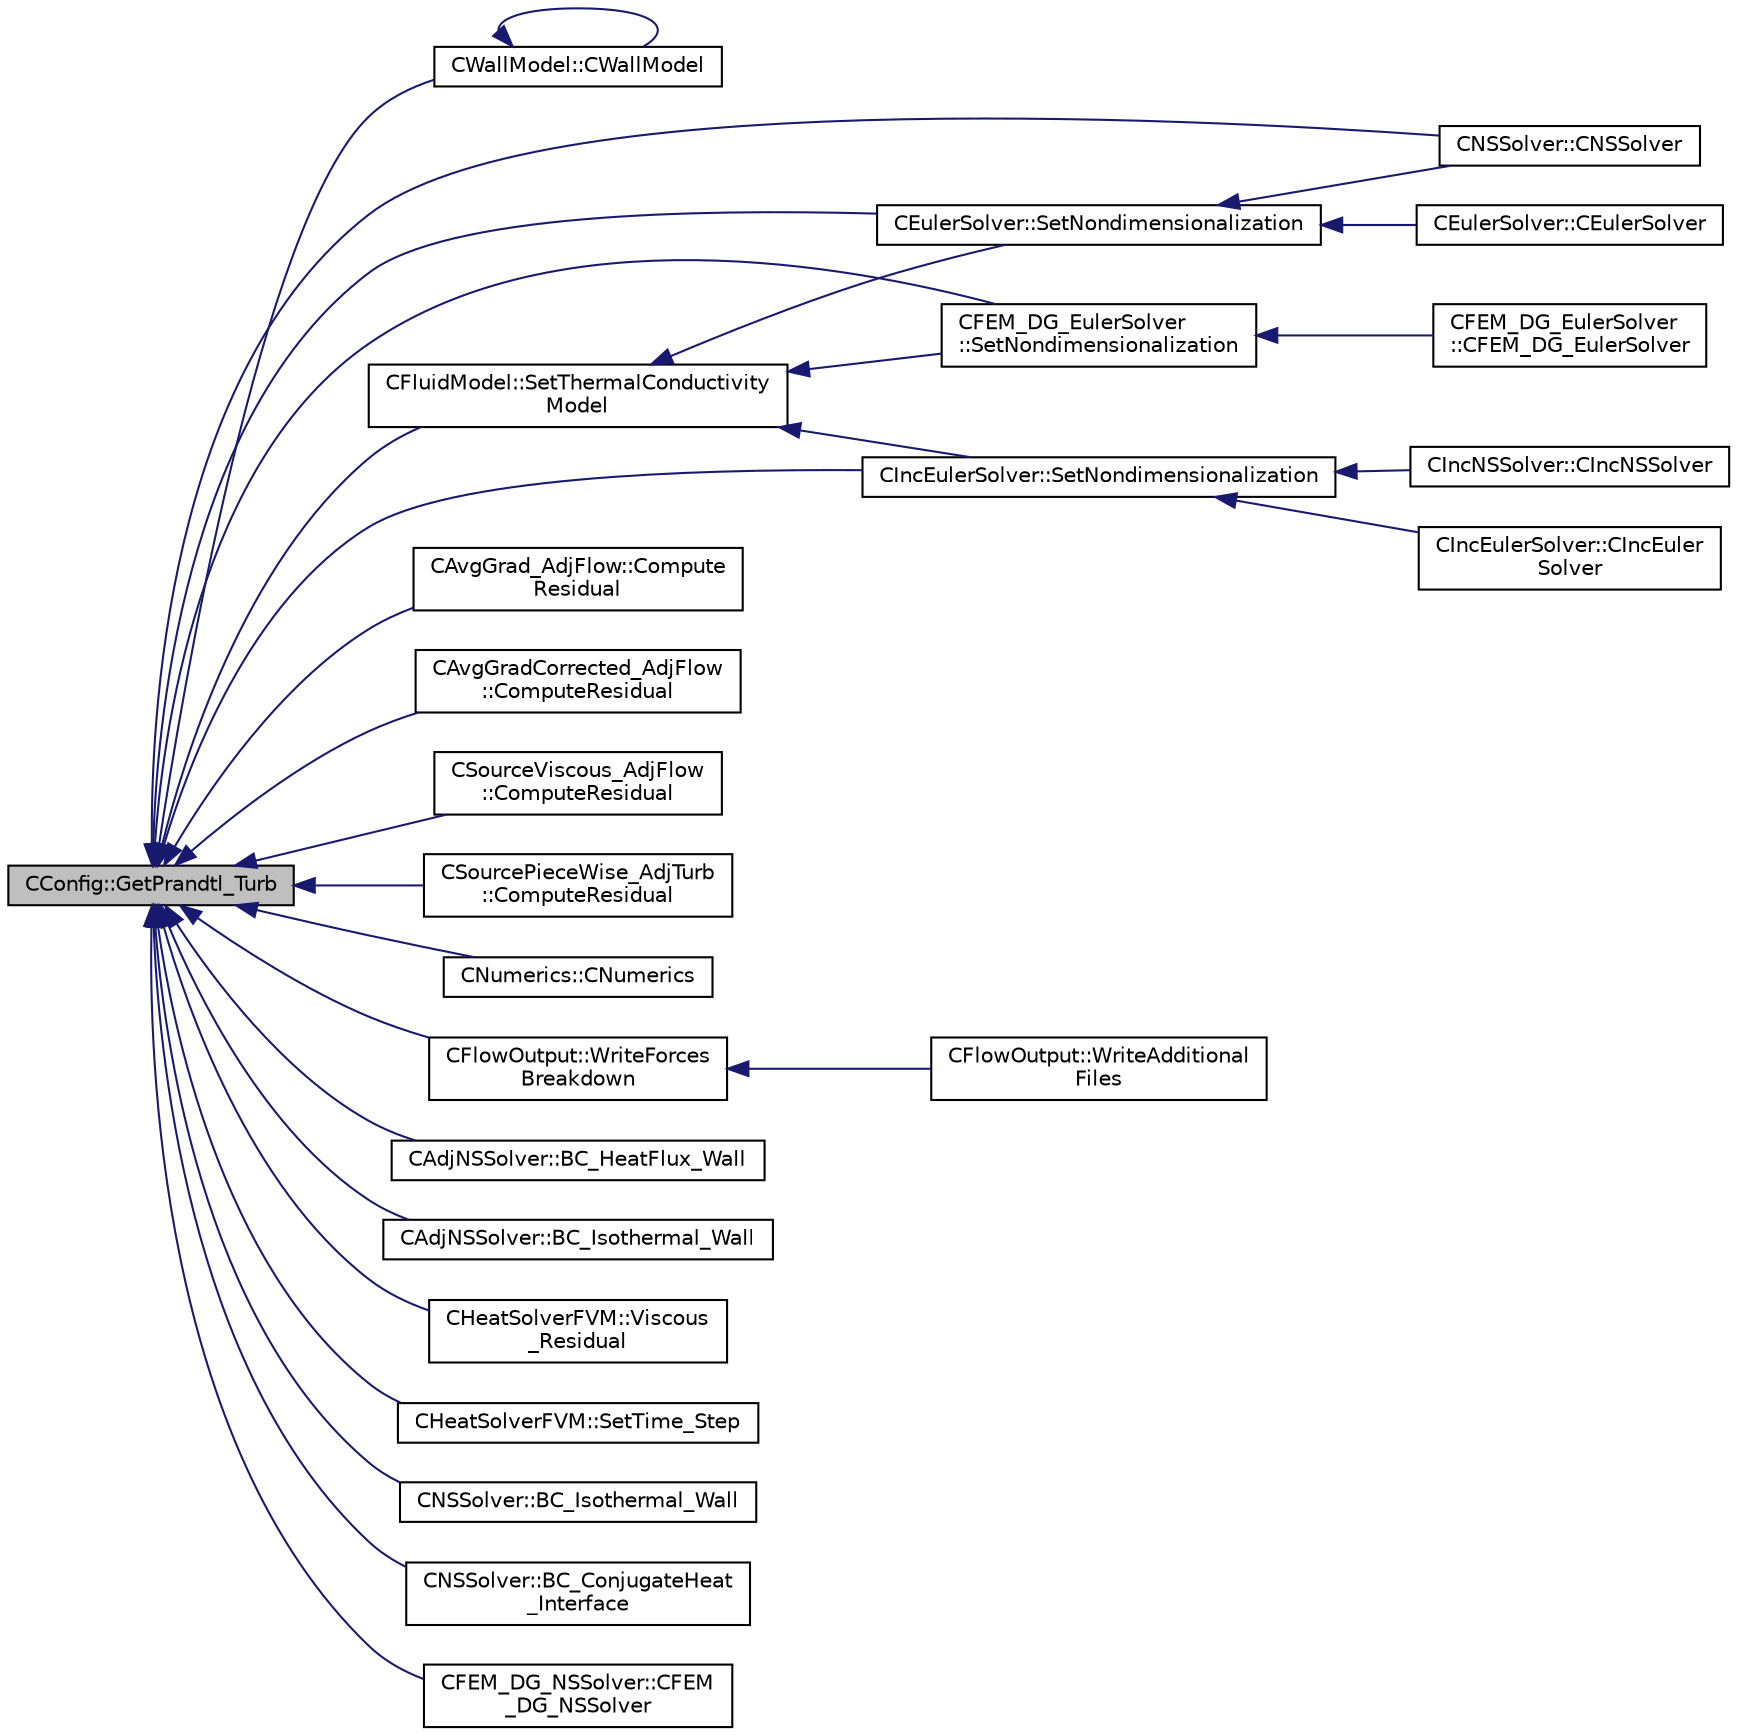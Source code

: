 digraph "CConfig::GetPrandtl_Turb"
{
  edge [fontname="Helvetica",fontsize="10",labelfontname="Helvetica",labelfontsize="10"];
  node [fontname="Helvetica",fontsize="10",shape=record];
  rankdir="LR";
  Node10474 [label="CConfig::GetPrandtl_Turb",height=0.2,width=0.4,color="black", fillcolor="grey75", style="filled", fontcolor="black"];
  Node10474 -> Node10475 [dir="back",color="midnightblue",fontsize="10",style="solid",fontname="Helvetica"];
  Node10475 [label="CWallModel::CWallModel",height=0.2,width=0.4,color="black", fillcolor="white", style="filled",URL="$class_c_wall_model.html#a10e2ac8c054da773362d99997a80af8b",tooltip="Constructor of the class. "];
  Node10475 -> Node10475 [dir="back",color="midnightblue",fontsize="10",style="solid",fontname="Helvetica"];
  Node10474 -> Node10476 [dir="back",color="midnightblue",fontsize="10",style="solid",fontname="Helvetica"];
  Node10476 [label="CFluidModel::SetThermalConductivity\lModel",height=0.2,width=0.4,color="black", fillcolor="white", style="filled",URL="$class_c_fluid_model.html#af21d9b7b51689e064184eb7b09ae639a",tooltip="Set thermal conductivity model. "];
  Node10476 -> Node10477 [dir="back",color="midnightblue",fontsize="10",style="solid",fontname="Helvetica"];
  Node10477 [label="CEulerSolver::SetNondimensionalization",height=0.2,width=0.4,color="black", fillcolor="white", style="filled",URL="$class_c_euler_solver.html#a1c633d6e77fefb2e76308e2ba0af0c2c",tooltip="Set the solver nondimensionalization. "];
  Node10477 -> Node10478 [dir="back",color="midnightblue",fontsize="10",style="solid",fontname="Helvetica"];
  Node10478 [label="CEulerSolver::CEulerSolver",height=0.2,width=0.4,color="black", fillcolor="white", style="filled",URL="$class_c_euler_solver.html#ae1e74218b4e943111b100d7ddcbd4db9"];
  Node10477 -> Node10479 [dir="back",color="midnightblue",fontsize="10",style="solid",fontname="Helvetica"];
  Node10479 [label="CNSSolver::CNSSolver",height=0.2,width=0.4,color="black", fillcolor="white", style="filled",URL="$class_c_n_s_solver.html#a2a8ad49c42b4546696e631cf44b7788b"];
  Node10476 -> Node10480 [dir="back",color="midnightblue",fontsize="10",style="solid",fontname="Helvetica"];
  Node10480 [label="CFEM_DG_EulerSolver\l::SetNondimensionalization",height=0.2,width=0.4,color="black", fillcolor="white", style="filled",URL="$class_c_f_e_m___d_g___euler_solver.html#a31316dc2fe564329d9bb372961b10a3a",tooltip="Set the fluid solver nondimensionalization. "];
  Node10480 -> Node10481 [dir="back",color="midnightblue",fontsize="10",style="solid",fontname="Helvetica"];
  Node10481 [label="CFEM_DG_EulerSolver\l::CFEM_DG_EulerSolver",height=0.2,width=0.4,color="black", fillcolor="white", style="filled",URL="$class_c_f_e_m___d_g___euler_solver.html#a70d30ef9e7cd7620d54ec73f4b1ed28c"];
  Node10476 -> Node10482 [dir="back",color="midnightblue",fontsize="10",style="solid",fontname="Helvetica"];
  Node10482 [label="CIncEulerSolver::SetNondimensionalization",height=0.2,width=0.4,color="black", fillcolor="white", style="filled",URL="$class_c_inc_euler_solver.html#a2cffaa24417cb3803d36d38b3874d6d0",tooltip="Set the solver nondimensionalization. "];
  Node10482 -> Node10483 [dir="back",color="midnightblue",fontsize="10",style="solid",fontname="Helvetica"];
  Node10483 [label="CIncEulerSolver::CIncEuler\lSolver",height=0.2,width=0.4,color="black", fillcolor="white", style="filled",URL="$class_c_inc_euler_solver.html#a91f644b8f9a00215bac5bcd31dfc06d8"];
  Node10482 -> Node10484 [dir="back",color="midnightblue",fontsize="10",style="solid",fontname="Helvetica"];
  Node10484 [label="CIncNSSolver::CIncNSSolver",height=0.2,width=0.4,color="black", fillcolor="white", style="filled",URL="$class_c_inc_n_s_solver.html#a82152ac7e91fb1c5c073d98a1f08e2aa"];
  Node10474 -> Node10485 [dir="back",color="midnightblue",fontsize="10",style="solid",fontname="Helvetica"];
  Node10485 [label="CAvgGrad_AdjFlow::Compute\lResidual",height=0.2,width=0.4,color="black", fillcolor="white", style="filled",URL="$class_c_avg_grad___adj_flow.html#a1d5a77fc9a2ec260fd78e409ae2aa4f7",tooltip="Residual computation. "];
  Node10474 -> Node10486 [dir="back",color="midnightblue",fontsize="10",style="solid",fontname="Helvetica"];
  Node10486 [label="CAvgGradCorrected_AdjFlow\l::ComputeResidual",height=0.2,width=0.4,color="black", fillcolor="white", style="filled",URL="$class_c_avg_grad_corrected___adj_flow.html#a52b26be17d16bfb4cac27db48b9ff554",tooltip="Compute the adjoint flow viscous residual in a non-conservative way using an average of gradients and..."];
  Node10474 -> Node10487 [dir="back",color="midnightblue",fontsize="10",style="solid",fontname="Helvetica"];
  Node10487 [label="CSourceViscous_AdjFlow\l::ComputeResidual",height=0.2,width=0.4,color="black", fillcolor="white", style="filled",URL="$class_c_source_viscous___adj_flow.html#a7f5b6df7687dbcc0f78ae57c853c6465",tooltip="Source term integration of the flow adjoint equation. "];
  Node10474 -> Node10488 [dir="back",color="midnightblue",fontsize="10",style="solid",fontname="Helvetica"];
  Node10488 [label="CSourcePieceWise_AdjTurb\l::ComputeResidual",height=0.2,width=0.4,color="black", fillcolor="white", style="filled",URL="$class_c_source_piece_wise___adj_turb.html#aa05da39768b27c31284576862b49259c",tooltip="Source term integration of the adjoint turbulence equation. "];
  Node10474 -> Node10489 [dir="back",color="midnightblue",fontsize="10",style="solid",fontname="Helvetica"];
  Node10489 [label="CNumerics::CNumerics",height=0.2,width=0.4,color="black", fillcolor="white", style="filled",URL="$class_c_numerics.html#a82c64006b78513ee4a3ec0d1cdfab6af"];
  Node10474 -> Node10490 [dir="back",color="midnightblue",fontsize="10",style="solid",fontname="Helvetica"];
  Node10490 [label="CFlowOutput::WriteForces\lBreakdown",height=0.2,width=0.4,color="black", fillcolor="white", style="filled",URL="$class_c_flow_output.html#afacedef2006aa6fcf8c9a312b5f4430c",tooltip="Write the forces breakdown file. "];
  Node10490 -> Node10491 [dir="back",color="midnightblue",fontsize="10",style="solid",fontname="Helvetica"];
  Node10491 [label="CFlowOutput::WriteAdditional\lFiles",height=0.2,width=0.4,color="black", fillcolor="white", style="filled",URL="$class_c_flow_output.html#aaac3fb7b2575967b157c306065ab1ea8",tooltip="Write any additional files defined for the current solver. "];
  Node10474 -> Node10492 [dir="back",color="midnightblue",fontsize="10",style="solid",fontname="Helvetica"];
  Node10492 [label="CAdjNSSolver::BC_HeatFlux_Wall",height=0.2,width=0.4,color="black", fillcolor="white", style="filled",URL="$class_c_adj_n_s_solver.html#a1a251c98efda4a84d7cd7751cc032113",tooltip="Impose via the residual or brute force the Navier-Stokes adjoint boundary condition (heat flux)..."];
  Node10474 -> Node10493 [dir="back",color="midnightblue",fontsize="10",style="solid",fontname="Helvetica"];
  Node10493 [label="CAdjNSSolver::BC_Isothermal_Wall",height=0.2,width=0.4,color="black", fillcolor="white", style="filled",URL="$class_c_adj_n_s_solver.html#a20cd2fa256386da7791e11f40b701003",tooltip="Impose via the residual or brute force the Navier-Stokes adjoint boundary condition (heat flux)..."];
  Node10474 -> Node10494 [dir="back",color="midnightblue",fontsize="10",style="solid",fontname="Helvetica"];
  Node10494 [label="CHeatSolverFVM::Viscous\l_Residual",height=0.2,width=0.4,color="black", fillcolor="white", style="filled",URL="$class_c_heat_solver_f_v_m.html#a860d3e08f75f173ce401f90d27649ba2",tooltip="Compute the viscous residuals for the turbulent equation. "];
  Node10474 -> Node10495 [dir="back",color="midnightblue",fontsize="10",style="solid",fontname="Helvetica"];
  Node10495 [label="CHeatSolverFVM::SetTime_Step",height=0.2,width=0.4,color="black", fillcolor="white", style="filled",URL="$class_c_heat_solver_f_v_m.html#a5d2dc86ae38a3f979cfce8bf7bccdaa8",tooltip="A virtual member. "];
  Node10474 -> Node10477 [dir="back",color="midnightblue",fontsize="10",style="solid",fontname="Helvetica"];
  Node10474 -> Node10479 [dir="back",color="midnightblue",fontsize="10",style="solid",fontname="Helvetica"];
  Node10474 -> Node10496 [dir="back",color="midnightblue",fontsize="10",style="solid",fontname="Helvetica"];
  Node10496 [label="CNSSolver::BC_Isothermal_Wall",height=0.2,width=0.4,color="black", fillcolor="white", style="filled",URL="$class_c_n_s_solver.html#acc95e1ac60fd8a27a8e44d1015c7deba",tooltip="Impose the Navier-Stokes boundary condition (strong). "];
  Node10474 -> Node10497 [dir="back",color="midnightblue",fontsize="10",style="solid",fontname="Helvetica"];
  Node10497 [label="CNSSolver::BC_ConjugateHeat\l_Interface",height=0.2,width=0.4,color="black", fillcolor="white", style="filled",URL="$class_c_n_s_solver.html#ad7c717280b27282a9e02bb1c0b50480a",tooltip="Impose the Navier-Stokes boundary condition (strong) with values from a CHT coupling. "];
  Node10474 -> Node10480 [dir="back",color="midnightblue",fontsize="10",style="solid",fontname="Helvetica"];
  Node10474 -> Node10498 [dir="back",color="midnightblue",fontsize="10",style="solid",fontname="Helvetica"];
  Node10498 [label="CFEM_DG_NSSolver::CFEM\l_DG_NSSolver",height=0.2,width=0.4,color="black", fillcolor="white", style="filled",URL="$class_c_f_e_m___d_g___n_s_solver.html#ac5a18ef33fc677c41a8f25d05eea1318"];
  Node10474 -> Node10482 [dir="back",color="midnightblue",fontsize="10",style="solid",fontname="Helvetica"];
}
